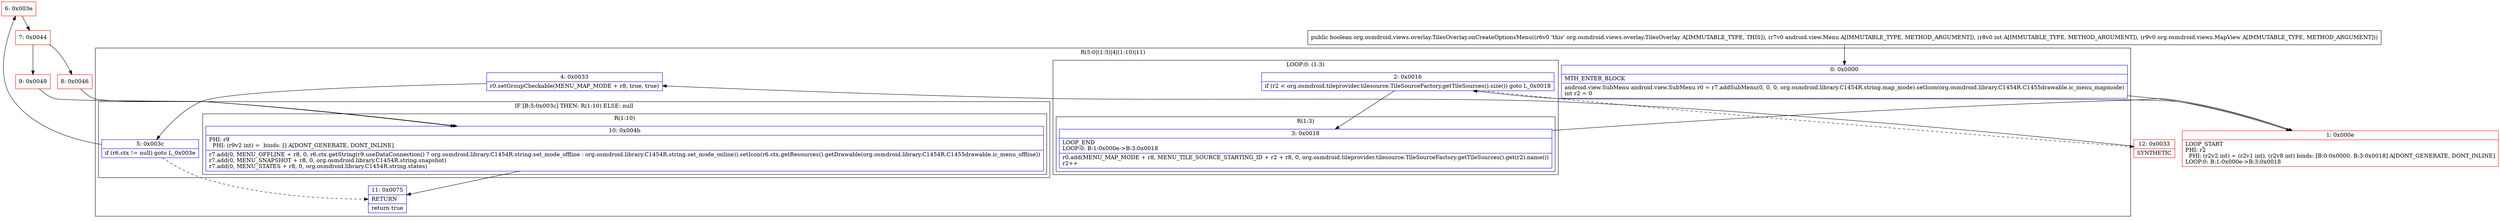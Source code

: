 digraph "CFG fororg.osmdroid.views.overlay.TilesOverlay.onCreateOptionsMenu(Landroid\/view\/Menu;ILorg\/osmdroid\/views\/MapView;)Z" {
subgraph cluster_Region_1140628256 {
label = "R(5:0|(1:3)|4|(1:10)|11)";
node [shape=record,color=blue];
Node_0 [shape=record,label="{0\:\ 0x0000|MTH_ENTER_BLOCK\l|android.view.SubMenu android.view.SubMenu r0 = r7.addSubMenu(0, 0, 0, org.osmdroid.library.C1454R.string.map_mode).setIcon(org.osmdroid.library.C1454R.C1455drawable.ic_menu_mapmode)\lint r2 = 0\l}"];
subgraph cluster_LoopRegion_1676288708 {
label = "LOOP:0: (1:3)";
node [shape=record,color=blue];
Node_2 [shape=record,label="{2\:\ 0x0016|if (r2 \< org.osmdroid.tileprovider.tilesource.TileSourceFactory.getTileSources().size()) goto L_0x0018\l}"];
subgraph cluster_Region_466291117 {
label = "R(1:3)";
node [shape=record,color=blue];
Node_3 [shape=record,label="{3\:\ 0x0018|LOOP_END\lLOOP:0: B:1:0x000e\-\>B:3:0x0018\l|r0.add(MENU_MAP_MODE + r8, MENU_TILE_SOURCE_STARTING_ID + r2 + r8, 0, org.osmdroid.tileprovider.tilesource.TileSourceFactory.getTileSources().get(r2).name())\lr2++\l}"];
}
}
Node_4 [shape=record,label="{4\:\ 0x0033|r0.setGroupCheckable(MENU_MAP_MODE + r8, true, true)\l}"];
subgraph cluster_IfRegion_620404245 {
label = "IF [B:5:0x003c] THEN: R(1:10) ELSE: null";
node [shape=record,color=blue];
Node_5 [shape=record,label="{5\:\ 0x003c|if (r6.ctx != null) goto L_0x003e\l}"];
subgraph cluster_Region_851780562 {
label = "R(1:10)";
node [shape=record,color=blue];
Node_10 [shape=record,label="{10\:\ 0x004b|PHI: r9 \l  PHI: (r9v2 int) =  binds: [] A[DONT_GENERATE, DONT_INLINE]\l|r7.add(0, MENU_OFFLINE + r8, 0, r6.ctx.getString(r9.useDataConnection() ? org.osmdroid.library.C1454R.string.set_mode_offline : org.osmdroid.library.C1454R.string.set_mode_online)).setIcon(r6.ctx.getResources().getDrawable(org.osmdroid.library.C1454R.C1455drawable.ic_menu_offline))\lr7.add(0, MENU_SNAPSHOT + r8, 0, org.osmdroid.library.C1454R.string.snapshot)\lr7.add(0, MENU_STATES + r8, 0, org.osmdroid.library.C1454R.string.states)\l}"];
}
}
Node_11 [shape=record,label="{11\:\ 0x0075|RETURN\l|return true\l}"];
}
Node_1 [shape=record,color=red,label="{1\:\ 0x000e|LOOP_START\lPHI: r2 \l  PHI: (r2v2 int) = (r2v1 int), (r2v8 int) binds: [B:0:0x0000, B:3:0x0018] A[DONT_GENERATE, DONT_INLINE]\lLOOP:0: B:1:0x000e\-\>B:3:0x0018\l}"];
Node_6 [shape=record,color=red,label="{6\:\ 0x003e}"];
Node_7 [shape=record,color=red,label="{7\:\ 0x0044}"];
Node_8 [shape=record,color=red,label="{8\:\ 0x0046}"];
Node_9 [shape=record,color=red,label="{9\:\ 0x0049}"];
Node_12 [shape=record,color=red,label="{12\:\ 0x0033|SYNTHETIC\l}"];
MethodNode[shape=record,label="{public boolean org.osmdroid.views.overlay.TilesOverlay.onCreateOptionsMenu((r6v0 'this' org.osmdroid.views.overlay.TilesOverlay A[IMMUTABLE_TYPE, THIS]), (r7v0 android.view.Menu A[IMMUTABLE_TYPE, METHOD_ARGUMENT]), (r8v0 int A[IMMUTABLE_TYPE, METHOD_ARGUMENT]), (r9v0 org.osmdroid.views.MapView A[IMMUTABLE_TYPE, METHOD_ARGUMENT])) }"];
MethodNode -> Node_0;
Node_0 -> Node_1;
Node_2 -> Node_3;
Node_2 -> Node_12[style=dashed];
Node_3 -> Node_1;
Node_4 -> Node_5;
Node_5 -> Node_6;
Node_5 -> Node_11[style=dashed];
Node_10 -> Node_11;
Node_1 -> Node_2;
Node_6 -> Node_7;
Node_7 -> Node_8;
Node_7 -> Node_9;
Node_8 -> Node_10;
Node_9 -> Node_10;
Node_12 -> Node_4;
}

